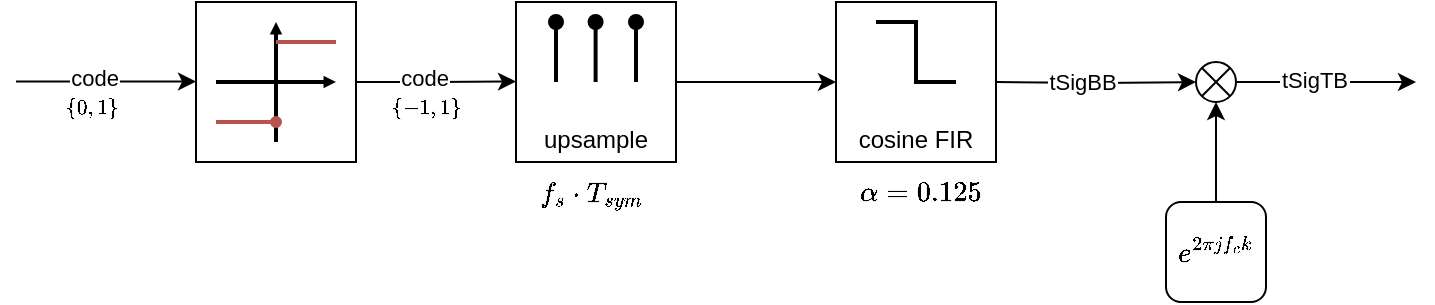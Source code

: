 <mxfile version="20.8.10" type="device" pages="4"><diagram id="jNAvPIG1QVkne04I-CrI" name="Seite-1"><mxGraphModel dx="2074" dy="1448" grid="1" gridSize="10" guides="1" tooltips="1" connect="1" arrows="1" fold="1" page="0" pageScale="1" pageWidth="827" pageHeight="1169" math="1" shadow="0"><root><mxCell id="0"/><mxCell id="1" parent="0"/><mxCell id="FmTVPn9-MUWHmbdAB4PH-8" value="" style="group" parent="1" vertex="1" connectable="0"><mxGeometry x="480" y="300" width="80" height="80" as="geometry"/></mxCell><mxCell id="FmTVPn9-MUWHmbdAB4PH-9" value="&lt;br&gt;&lt;br&gt;&lt;br&gt;&lt;br&gt;cosine FIR" style="whiteSpace=wrap;html=1;aspect=fixed;" parent="FmTVPn9-MUWHmbdAB4PH-8" vertex="1"><mxGeometry width="80" height="80" as="geometry"/></mxCell><mxCell id="FmTVPn9-MUWHmbdAB4PH-10" value="" style="pointerEvents=1;verticalLabelPosition=bottom;shadow=0;dashed=0;align=center;html=1;verticalAlign=top;shape=mxgraph.electrical.waveforms.step_2;strokeWidth=2;" parent="FmTVPn9-MUWHmbdAB4PH-8" vertex="1"><mxGeometry x="20" y="10" width="40" height="30" as="geometry"/></mxCell><mxCell id="QysDaSAhO_NTJGCYT0xd-11" style="edgeStyle=orthogonalEdgeStyle;rounded=0;orthogonalLoop=1;jettySize=auto;html=1;fontSize=53;" parent="1" source="QysDaSAhO_NTJGCYT0xd-9" edge="1"><mxGeometry relative="1" as="geometry"><mxPoint x="770" y="340" as="targetPoint"/></mxGeometry></mxCell><mxCell id="QysDaSAhO_NTJGCYT0xd-24" value="&lt;font style=&quot;font-size: 11px;&quot;&gt;tSigTB&lt;/font&gt;" style="edgeLabel;html=1;align=center;verticalAlign=middle;resizable=0;points=[];fontSize=11;labelBorderColor=#FFFFFF;" parent="QysDaSAhO_NTJGCYT0xd-11" vertex="1" connectable="0"><mxGeometry x="-0.15" y="1" relative="1" as="geometry"><mxPoint as="offset"/></mxGeometry></mxCell><mxCell id="QysDaSAhO_NTJGCYT0xd-9" value="" style="shape=sumEllipse;perimeter=ellipsePerimeter;whiteSpace=wrap;html=1;backgroundOutline=1;fontSize=53;" parent="1" vertex="1"><mxGeometry x="660" y="330" width="20" height="20" as="geometry"/></mxCell><mxCell id="4EThOWXwRz1r8By4NaZW-1" value="" style="edgeStyle=orthogonalEdgeStyle;rounded=0;orthogonalLoop=1;jettySize=auto;html=1;fontSize=12;" parent="1" source="QysDaSAhO_NTJGCYT0xd-22" target="QysDaSAhO_NTJGCYT0xd-9" edge="1"><mxGeometry relative="1" as="geometry"/></mxCell><mxCell id="QysDaSAhO_NTJGCYT0xd-22" value="$$e^{2\pi j f_c k}$$" style="whiteSpace=wrap;html=1;aspect=fixed;fontSize=12;strokeColor=default;rounded=1;" parent="1" vertex="1"><mxGeometry x="645" y="400" width="50" height="50" as="geometry"/></mxCell><mxCell id="hBDuAnlcO6qLUpW3fC26-1" value="" style="group" parent="1" vertex="1" connectable="0"><mxGeometry x="320" y="300" width="80" height="80" as="geometry"/></mxCell><mxCell id="hBDuAnlcO6qLUpW3fC26-2" value="&lt;br&gt;&lt;br&gt;&lt;br&gt;&lt;br&gt;upsample" style="whiteSpace=wrap;html=1;aspect=fixed;" parent="hBDuAnlcO6qLUpW3fC26-1" vertex="1"><mxGeometry width="80" height="80" as="geometry"/></mxCell><mxCell id="hBDuAnlcO6qLUpW3fC26-3" value="" style="endArrow=oval;html=1;rounded=0;fontSize=10;strokeColor=default;endFill=1;strokeWidth=2;" parent="hBDuAnlcO6qLUpW3fC26-1" edge="1"><mxGeometry width="50" height="50" relative="1" as="geometry"><mxPoint x="39.8" y="40" as="sourcePoint"/><mxPoint x="39.8" y="10" as="targetPoint"/><Array as="points"/></mxGeometry></mxCell><mxCell id="hBDuAnlcO6qLUpW3fC26-4" value="" style="endArrow=oval;html=1;rounded=0;fontSize=10;strokeColor=default;endFill=1;strokeWidth=2;" parent="hBDuAnlcO6qLUpW3fC26-1" edge="1"><mxGeometry width="50" height="50" relative="1" as="geometry"><mxPoint x="20.0" y="40" as="sourcePoint"/><mxPoint x="20.0" y="10" as="targetPoint"/><Array as="points"/></mxGeometry></mxCell><mxCell id="hBDuAnlcO6qLUpW3fC26-5" value="" style="endArrow=oval;html=1;rounded=0;fontSize=10;strokeColor=default;endFill=1;strokeWidth=2;" parent="hBDuAnlcO6qLUpW3fC26-1" edge="1"><mxGeometry width="50" height="50" relative="1" as="geometry"><mxPoint x="60.0" y="40" as="sourcePoint"/><mxPoint x="60.0" y="10" as="targetPoint"/><Array as="points"/></mxGeometry></mxCell><mxCell id="hBDuAnlcO6qLUpW3fC26-14" style="edgeStyle=orthogonalEdgeStyle;rounded=0;orthogonalLoop=1;jettySize=auto;html=1;fontSize=53;exitX=1;exitY=0.5;exitDx=0;exitDy=0;" parent="1" source="ozsb7nJuBXVJ_ALTjTkc-4" edge="1"><mxGeometry relative="1" as="geometry"><mxPoint x="320" y="339.76" as="targetPoint"/><mxPoint x="230" y="339.76" as="sourcePoint"/></mxGeometry></mxCell><mxCell id="hBDuAnlcO6qLUpW3fC26-15" value="&lt;font style=&quot;font-size: 11px;&quot;&gt;code&lt;/font&gt;" style="edgeLabel;html=1;align=center;verticalAlign=middle;resizable=0;points=[];fontSize=11;labelBorderColor=#FFFFFF;" parent="hBDuAnlcO6qLUpW3fC26-14" vertex="1" connectable="0"><mxGeometry x="-0.15" y="1" relative="1" as="geometry"><mxPoint y="-1" as="offset"/></mxGeometry></mxCell><mxCell id="EflKQZ0FnjANG6TeQzVW-1" value="&lt;span style=&quot;color: rgb(0, 0, 0); font-family: Helvetica; font-size: 12px; font-style: normal; font-variant-ligatures: normal; font-variant-caps: normal; font-weight: 400; letter-spacing: normal; orphans: 2; text-align: center; text-indent: 0px; text-transform: none; widows: 2; word-spacing: 0px; -webkit-text-stroke-width: 0px; background-color: rgb(248, 249, 250); text-decoration-thickness: initial; text-decoration-style: initial; text-decoration-color: initial; float: none; display: inline !important;&quot;&gt;$$f_s\cdot T_{sym}$$&lt;/span&gt;" style="text;whiteSpace=wrap;html=1;fontSize=10;" parent="1" vertex="1"><mxGeometry x="330" y="370" width="60" height="60" as="geometry"/></mxCell><mxCell id="RBrbq1VLDhVYtPNBGQRB-1" value="&lt;span style=&quot;color: rgb(0, 0, 0); font-family: Helvetica; font-size: 12px; font-style: normal; font-variant-ligatures: normal; font-variant-caps: normal; font-weight: 400; letter-spacing: normal; orphans: 2; text-align: center; text-indent: 0px; text-transform: none; widows: 2; word-spacing: 0px; -webkit-text-stroke-width: 0px; background-color: rgb(248, 249, 250); text-decoration-thickness: initial; text-decoration-style: initial; text-decoration-color: initial; float: none; display: inline !important;&quot;&gt;$$\alpha=0.125$$&lt;/span&gt;" style="text;whiteSpace=wrap;html=1;fontSize=10;" parent="1" vertex="1"><mxGeometry x="490" y="370" width="60" height="60" as="geometry"/></mxCell><mxCell id="RBrbq1VLDhVYtPNBGQRB-8" style="edgeStyle=orthogonalEdgeStyle;rounded=0;orthogonalLoop=1;jettySize=auto;html=1;fontSize=53;entryX=0;entryY=0.5;entryDx=0;entryDy=0;exitX=1;exitY=0.5;exitDx=0;exitDy=0;" parent="1" target="QysDaSAhO_NTJGCYT0xd-9" edge="1"><mxGeometry relative="1" as="geometry"><mxPoint x="650.0" y="330" as="targetPoint"/><mxPoint x="560" y="340" as="sourcePoint"/></mxGeometry></mxCell><mxCell id="RBrbq1VLDhVYtPNBGQRB-9" value="&lt;font style=&quot;font-size: 11px;&quot;&gt;tSigBB&lt;/font&gt;" style="edgeLabel;html=1;align=center;verticalAlign=middle;resizable=0;points=[];fontSize=11;labelBorderColor=#FFFFFF;" parent="RBrbq1VLDhVYtPNBGQRB-8" vertex="1" connectable="0"><mxGeometry x="-0.15" y="1" relative="1" as="geometry"><mxPoint as="offset"/></mxGeometry></mxCell><mxCell id="ozsb7nJuBXVJ_ALTjTkc-1" style="edgeStyle=orthogonalEdgeStyle;rounded=0;orthogonalLoop=1;jettySize=auto;html=1;fontSize=53;" parent="1" edge="1"><mxGeometry relative="1" as="geometry"><mxPoint x="160" y="339.8" as="targetPoint"/><mxPoint x="70" y="339.8" as="sourcePoint"/></mxGeometry></mxCell><mxCell id="ozsb7nJuBXVJ_ALTjTkc-2" value="&lt;font style=&quot;font-size: 11px;&quot;&gt;code&lt;/font&gt;" style="edgeLabel;html=1;align=center;verticalAlign=middle;resizable=0;points=[];fontSize=11;labelBorderColor=#FFFFFF;" parent="ozsb7nJuBXVJ_ALTjTkc-1" vertex="1" connectable="0"><mxGeometry x="-0.15" y="1" relative="1" as="geometry"><mxPoint y="-1" as="offset"/></mxGeometry></mxCell><mxCell id="ozsb7nJuBXVJ_ALTjTkc-3" value="" style="group" parent="1" vertex="1" connectable="0"><mxGeometry x="160" y="300" width="80" height="80" as="geometry"/></mxCell><mxCell id="ozsb7nJuBXVJ_ALTjTkc-4" value="&lt;br&gt;&lt;br&gt;&lt;br&gt;&lt;br&gt;" style="whiteSpace=wrap;html=1;aspect=fixed;" parent="ozsb7nJuBXVJ_ALTjTkc-3" vertex="1"><mxGeometry width="80" height="80" as="geometry"/></mxCell><mxCell id="ozsb7nJuBXVJ_ALTjTkc-8" value="" style="endArrow=block;html=1;rounded=0;strokeWidth=2;endFill=1;endSize=1;" parent="ozsb7nJuBXVJ_ALTjTkc-3" edge="1"><mxGeometry width="50" height="50" relative="1" as="geometry"><mxPoint x="40" y="70" as="sourcePoint"/><mxPoint x="40" y="10" as="targetPoint"/></mxGeometry></mxCell><mxCell id="ozsb7nJuBXVJ_ALTjTkc-9" value="" style="endArrow=block;html=1;rounded=0;strokeWidth=2;endFill=1;endSize=1;" parent="ozsb7nJuBXVJ_ALTjTkc-3" edge="1"><mxGeometry width="50" height="50" relative="1" as="geometry"><mxPoint x="10" y="40" as="sourcePoint"/><mxPoint x="70" y="40" as="targetPoint"/></mxGeometry></mxCell><mxCell id="JywDKhQNUwshxxlkh-Yo-5" value="" style="endArrow=oval;html=1;fillColor=#f8cecc;strokeColor=#b85450;strokeWidth=2;rounded=1;endFill=1;endSize=4;startArrow=none;startFill=0;startSize=4;" parent="ozsb7nJuBXVJ_ALTjTkc-3" edge="1"><mxGeometry width="50" height="50" relative="1" as="geometry"><mxPoint x="10" y="60" as="sourcePoint"/><mxPoint x="40" y="60" as="targetPoint"/><Array as="points"><mxPoint x="30" y="60"/></Array></mxGeometry></mxCell><mxCell id="ozsb7nJuBXVJ_ALTjTkc-15" value="" style="endArrow=none;html=1;fillColor=#f8cecc;strokeColor=#b85450;strokeWidth=2;rounded=1;endFill=0;endSize=4;startArrow=none;startFill=0;startSize=4;" parent="ozsb7nJuBXVJ_ALTjTkc-3" edge="1"><mxGeometry width="50" height="50" relative="1" as="geometry"><mxPoint x="40" y="20.0" as="sourcePoint"/><mxPoint x="70" y="20.0" as="targetPoint"/><Array as="points"><mxPoint x="60" y="20.0"/></Array></mxGeometry></mxCell><mxCell id="ozsb7nJuBXVJ_ALTjTkc-20" value="$$\{0,1\}$$" style="text;html=1;align=center;verticalAlign=middle;resizable=0;points=[];autosize=1;strokeColor=none;fillColor=none;fontSize=9;" parent="1" vertex="1"><mxGeometry x="73" y="343" width="70" height="20" as="geometry"/></mxCell><mxCell id="ozsb7nJuBXVJ_ALTjTkc-21" value="$$\{-1,1\}$$" style="text;html=1;align=center;verticalAlign=middle;resizable=0;points=[];autosize=1;strokeColor=none;fillColor=none;fontSize=9;" parent="1" vertex="1"><mxGeometry x="240" y="343" width="70" height="20" as="geometry"/></mxCell><mxCell id="JywDKhQNUwshxxlkh-Yo-1" value="" style="edgeStyle=orthogonalEdgeStyle;rounded=0;orthogonalLoop=1;jettySize=auto;html=1;entryX=0;entryY=0.5;entryDx=0;entryDy=0;" parent="1" source="hBDuAnlcO6qLUpW3fC26-2" target="FmTVPn9-MUWHmbdAB4PH-9" edge="1"><mxGeometry relative="1" as="geometry"/></mxCell></root></mxGraphModel></diagram><diagram id="w0TFM1H7NvZz47Skhb4N" name="Seite-2"><mxGraphModel dx="2074" dy="1448" grid="1" gridSize="10" guides="1" tooltips="1" connect="1" arrows="1" fold="1" page="0" pageScale="1" pageWidth="827" pageHeight="1169" math="1" shadow="0"><root><mxCell id="0"/><mxCell id="1" parent="0"/><mxCell id="WXY9TsTEQUeq9UUdX8up-1" value="" style="group" parent="1" vertex="1" connectable="0"><mxGeometry x="160" y="340" width="80" height="80" as="geometry"/></mxCell><mxCell id="WXY9TsTEQUeq9UUdX8up-2" value="&lt;br&gt;&lt;br&gt;&lt;br&gt;&lt;br&gt;butterworth" style="whiteSpace=wrap;html=1;aspect=fixed;" parent="WXY9TsTEQUeq9UUdX8up-1" vertex="1"><mxGeometry width="80" height="80" as="geometry"/></mxCell><mxCell id="WXY9TsTEQUeq9UUdX8up-3" value="" style="pointerEvents=1;verticalLabelPosition=bottom;shadow=0;dashed=0;align=center;html=1;verticalAlign=top;shape=mxgraph.electrical.waveforms.pulse_1;strokeWidth=2;" parent="WXY9TsTEQUeq9UUdX8up-1" vertex="1"><mxGeometry x="20" y="10" width="40" height="30" as="geometry"/></mxCell><mxCell id="WXY9TsTEQUeq9UUdX8up-4" value="" style="group" parent="1" vertex="1" connectable="0"><mxGeometry x="440" y="340" width="80" height="80" as="geometry"/></mxCell><mxCell id="WXY9TsTEQUeq9UUdX8up-5" value="&lt;br&gt;&lt;br&gt;&lt;br&gt;&lt;br&gt;butterworth" style="whiteSpace=wrap;html=1;aspect=fixed;" parent="WXY9TsTEQUeq9UUdX8up-4" vertex="1"><mxGeometry width="80" height="80" as="geometry"/></mxCell><mxCell id="WXY9TsTEQUeq9UUdX8up-6" value="" style="pointerEvents=1;verticalLabelPosition=bottom;shadow=0;dashed=0;align=center;html=1;verticalAlign=top;shape=mxgraph.electrical.waveforms.step_2;strokeWidth=2;" parent="WXY9TsTEQUeq9UUdX8up-4" vertex="1"><mxGeometry x="20" y="10" width="40" height="30" as="geometry"/></mxCell><mxCell id="RAn9KQwQ0QRqET4jqI0K-11" style="edgeStyle=orthogonalEdgeStyle;rounded=0;orthogonalLoop=1;jettySize=auto;html=1;entryX=0.5;entryY=0;entryDx=0;entryDy=0;strokeColor=default;strokeWidth=1;fontSize=12;endArrow=classic;endFill=1;" parent="1" edge="1"><mxGeometry relative="1" as="geometry"><mxPoint x="200" y="260" as="sourcePoint"/><mxPoint x="200" y="340" as="targetPoint"/><Array as="points"><mxPoint x="200" y="260"/></Array></mxGeometry></mxCell><mxCell id="Qxc7ZIeMdJBmYxxivDTw-1" value="tSigTBrSum" style="edgeLabel;html=1;align=center;verticalAlign=middle;resizable=0;points=[];labelBorderColor=#FFFFFF;" parent="RAn9KQwQ0QRqET4jqI0K-11" vertex="1" connectable="0"><mxGeometry x="-0.287" y="1" relative="1" as="geometry"><mxPoint x="-1" y="1" as="offset"/></mxGeometry></mxCell><mxCell id="rvuvwvGGg1vs2EAV3pUy-1" style="edgeStyle=orthogonalEdgeStyle;rounded=0;orthogonalLoop=1;jettySize=auto;html=1;entryX=0.5;entryY=1;entryDx=0;entryDy=0;fontSize=12;" parent="1" source="rvuvwvGGg1vs2EAV3pUy-2" target="rvuvwvGGg1vs2EAV3pUy-3" edge="1"><mxGeometry relative="1" as="geometry"><mxPoint x="314" y="360" as="targetPoint"/></mxGeometry></mxCell><mxCell id="rvuvwvGGg1vs2EAV3pUy-2" value="$$e^{2\pi j f_c k}$$" style="whiteSpace=wrap;html=1;aspect=fixed;fontSize=12;strokeColor=default;rounded=1;" parent="1" vertex="1"><mxGeometry x="289" y="440" width="50" height="50" as="geometry"/></mxCell><mxCell id="rvuvwvGGg1vs2EAV3pUy-6" style="edgeStyle=orthogonalEdgeStyle;rounded=0;orthogonalLoop=1;jettySize=auto;html=1;exitX=1;exitY=0.5;exitDx=0;exitDy=0;entryX=0;entryY=0.5;entryDx=0;entryDy=0;strokeColor=default;strokeWidth=1;fontSize=12;endArrow=classic;endFill=1;" parent="1" source="rvuvwvGGg1vs2EAV3pUy-3" target="WXY9TsTEQUeq9UUdX8up-5" edge="1"><mxGeometry relative="1" as="geometry"><mxPoint x="444" y="380" as="targetPoint"/></mxGeometry></mxCell><mxCell id="Qxc7ZIeMdJBmYxxivDTw-3" value="tSigBBrSum" style="edgeLabel;html=1;align=center;verticalAlign=middle;resizable=0;points=[];labelBorderColor=#FFFFFF;" parent="rvuvwvGGg1vs2EAV3pUy-6" vertex="1" connectable="0"><mxGeometry x="-0.191" y="2" relative="1" as="geometry"><mxPoint x="12" y="2" as="offset"/></mxGeometry></mxCell><mxCell id="rvuvwvGGg1vs2EAV3pUy-3" value="" style="shape=sumEllipse;perimeter=ellipsePerimeter;whiteSpace=wrap;html=1;backgroundOutline=1;fontSize=53;" parent="1" vertex="1"><mxGeometry x="304" y="370" width="20" height="20" as="geometry"/></mxCell><mxCell id="Qxc7ZIeMdJBmYxxivDTw-4" value="&lt;font style=&quot;font-size: 30px;&quot;&gt;$$\star$$&lt;/font&gt;" style="rounded=0;whiteSpace=wrap;html=1;labelBorderColor=#FFFFFF;strokeColor=default;strokeWidth=1;fontSize=10;" parent="1" vertex="1"><mxGeometry x="610" y="360" width="84" height="200" as="geometry"/></mxCell><mxCell id="Qxc7ZIeMdJBmYxxivDTw-6" value="" style="endArrow=classic;html=1;rounded=0;fontSize=53;exitX=1;exitY=0.5;exitDx=0;exitDy=0;fontStyle=1" parent="1" edge="1"><mxGeometry width="50" height="50" relative="1" as="geometry"><mxPoint x="534.0" y="440" as="sourcePoint"/><mxPoint x="614" y="440" as="targetPoint"/></mxGeometry></mxCell><mxCell id="Qxc7ZIeMdJBmYxxivDTw-7" value="" style="endArrow=classic;html=1;rounded=0;fontSize=53;exitX=1;exitY=0.5;exitDx=0;exitDy=0;" parent="1" edge="1"><mxGeometry width="50" height="50" relative="1" as="geometry"><mxPoint x="534.0" y="540" as="sourcePoint"/><mxPoint x="614" y="540" as="targetPoint"/></mxGeometry></mxCell><mxCell id="Qxc7ZIeMdJBmYxxivDTw-8" value="" style="endArrow=none;dashed=1;html=1;dashPattern=1 3;strokeWidth=2;rounded=0;strokeColor=default;fontSize=12;" parent="1" edge="1"><mxGeometry width="50" height="50" relative="1" as="geometry"><mxPoint x="574" y="510" as="sourcePoint"/><mxPoint x="574" y="470" as="targetPoint"/></mxGeometry></mxCell><mxCell id="Qxc7ZIeMdJBmYxxivDTw-10" value="" style="endArrow=classic;html=1;rounded=0;fontSize=53;" parent="1" edge="1"><mxGeometry width="50" height="50" relative="1" as="geometry"><mxPoint x="624" y="310" as="sourcePoint"/><mxPoint x="624" y="360" as="targetPoint"/></mxGeometry></mxCell><mxCell id="Qxc7ZIeMdJBmYxxivDTw-15" value="&lt;font style=&quot;font-size: 11px;&quot;&gt;tSigBB&lt;/font&gt;" style="edgeLabel;html=1;align=center;verticalAlign=middle;resizable=0;points=[];fontSize=24;rotation=0;" parent="Qxc7ZIeMdJBmYxxivDTw-10" vertex="1" connectable="0"><mxGeometry x="-0.031" y="-2" relative="1" as="geometry"><mxPoint x="42" y="-14" as="offset"/></mxGeometry></mxCell><mxCell id="Qxc7ZIeMdJBmYxxivDTw-11" value="" style="endArrow=classic;html=1;rounded=0;fontSize=53;" parent="1" edge="1"><mxGeometry width="50" height="50" relative="1" as="geometry"><mxPoint x="644" y="310" as="sourcePoint"/><mxPoint x="644" y="360" as="targetPoint"/></mxGeometry></mxCell><mxCell id="Qxc7ZIeMdJBmYxxivDTw-12" value="" style="endArrow=classic;html=1;rounded=0;fontSize=53;" parent="1" edge="1"><mxGeometry width="50" height="50" relative="1" as="geometry"><mxPoint x="684" y="310" as="sourcePoint"/><mxPoint x="684" y="360" as="targetPoint"/></mxGeometry></mxCell><mxCell id="Qxc7ZIeMdJBmYxxivDTw-14" value="" style="endArrow=none;dashed=1;html=1;dashPattern=1 3;strokeWidth=2;rounded=0;fontSize=24;" parent="1" edge="1"><mxGeometry width="50" height="50" relative="1" as="geometry"><mxPoint x="654" y="340" as="sourcePoint"/><mxPoint x="674" y="340" as="targetPoint"/><Array as="points"><mxPoint x="664" y="340"/></Array></mxGeometry></mxCell><mxCell id="Qxc7ZIeMdJBmYxxivDTw-16" value="" style="endArrow=classic;html=1;rounded=0;fontSize=53;exitX=0.5;exitY=1;exitDx=0;exitDy=0;fontStyle=1" parent="1" source="Qxc7ZIeMdJBmYxxivDTw-4" edge="1"><mxGeometry width="50" height="50" relative="1" as="geometry"><mxPoint x="694.0" y="459.71" as="sourcePoint"/><mxPoint x="654" y="600" as="targetPoint"/></mxGeometry></mxCell><mxCell id="UKEDMoxaWHBIfeQBLRm1-5" value="tauCC" style="edgeLabel;html=1;align=center;verticalAlign=middle;resizable=0;points=[];fontSize=10;labelBorderColor=#FFFFFF;" parent="Qxc7ZIeMdJBmYxxivDTw-16" vertex="1" connectable="0"><mxGeometry x="0.019" y="3" relative="1" as="geometry"><mxPoint x="-4" y="-4" as="offset"/></mxGeometry></mxCell><mxCell id="UKEDMoxaWHBIfeQBLRm1-3" value="&lt;span style=&quot;color: rgb(0, 0, 0); font-family: Helvetica; font-size: 12px; font-style: normal; font-variant-ligatures: normal; font-variant-caps: normal; font-weight: 400; letter-spacing: normal; orphans: 2; text-align: center; text-indent: 0px; text-transform: none; widows: 2; word-spacing: 0px; -webkit-text-stroke-width: 0px; background-color: rgb(248, 249, 250); text-decoration-thickness: initial; text-decoration-style: initial; text-decoration-color: initial; float: none; display: inline !important;&quot;&gt;$$f_c\pm\cfrac{bw}{2}$$&lt;/span&gt;" style="text;whiteSpace=wrap;html=1;fontSize=10;" parent="1" vertex="1"><mxGeometry x="170" y="410" width="60" height="60" as="geometry"/></mxCell><mxCell id="UKEDMoxaWHBIfeQBLRm1-4" value="&lt;span style=&quot;color: rgb(0, 0, 0); font-family: Helvetica; font-size: 12px; font-style: normal; font-variant-ligatures: normal; font-variant-caps: normal; font-weight: 400; letter-spacing: normal; orphans: 2; text-align: center; text-indent: 0px; text-transform: none; widows: 2; word-spacing: 0px; -webkit-text-stroke-width: 0px; background-color: rgb(248, 249, 250); text-decoration-thickness: initial; text-decoration-style: initial; text-decoration-color: initial; float: none; display: inline !important;&quot;&gt;$$\cfrac{bw}{2}$$&lt;/span&gt;" style="text;whiteSpace=wrap;html=1;fontSize=10;" parent="1" vertex="1"><mxGeometry x="465" y="410" width="30" height="60" as="geometry"/></mxCell><mxCell id="OBDO_GptXIfd7SWTdusE-1" value="" style="edgeStyle=orthogonalEdgeStyle;rounded=0;orthogonalLoop=1;jettySize=auto;html=1;startArrow=none;startFill=0;endArrow=classic;endFill=1;" parent="1" source="WXY9TsTEQUeq9UUdX8up-2" target="rvuvwvGGg1vs2EAV3pUy-3" edge="1"><mxGeometry relative="1" as="geometry"/></mxCell><mxCell id="OBDO_GptXIfd7SWTdusE-2" value="" style="edgeStyle=orthogonalEdgeStyle;rounded=0;orthogonalLoop=1;jettySize=auto;html=1;startArrow=none;startFill=0;endArrow=classic;endFill=1;entryX=0.012;entryY=0.1;entryDx=0;entryDy=0;entryPerimeter=0;" parent="1" source="WXY9TsTEQUeq9UUdX8up-5" target="Qxc7ZIeMdJBmYxxivDTw-4" edge="1"><mxGeometry relative="1" as="geometry"/></mxCell></root></mxGraphModel></diagram><diagram id="kH1n3ivxOlL7YM7SA2EW" name="Seite-3"><mxGraphModel dx="2074" dy="1448" grid="1" gridSize="10" guides="1" tooltips="1" connect="1" arrows="1" fold="1" page="0" pageScale="1" pageWidth="827" pageHeight="1169" math="1" shadow="0"><root><mxCell id="0"/><mxCell id="1" parent="0"/><mxCell id="Vu02WLVweedqdd4HLn6N-2" value="" style="endArrow=classic;html=1;rounded=0;fontSize=53;entryX=0;entryY=0.5;entryDx=0;entryDy=0;" parent="1" target="Vu02WLVweedqdd4HLn6N-8" edge="1"><mxGeometry width="50" height="50" relative="1" as="geometry"><mxPoint x="180" y="319.5" as="sourcePoint"/><mxPoint x="267.5" y="320" as="targetPoint"/></mxGeometry></mxCell><mxCell id="Vu02WLVweedqdd4HLn6N-3" value="&lt;font style=&quot;font-size: 11px;&quot;&gt;tSigTBr&lt;/font&gt;" style="edgeLabel;html=1;align=center;verticalAlign=middle;resizable=0;points=[];fontSize=11;labelBorderColor=#FFFFFF;" parent="Vu02WLVweedqdd4HLn6N-2" vertex="1" connectable="0"><mxGeometry x="0.03" y="2" relative="1" as="geometry"><mxPoint x="8" y="2" as="offset"/></mxGeometry></mxCell><mxCell id="Vu02WLVweedqdd4HLn6N-5" value="" style="endArrow=classic;html=1;rounded=0;fontSize=53;exitX=1;exitY=0.5;exitDx=0;exitDy=0;" parent="1" source="Vu02WLVweedqdd4HLn6N-8" edge="1"><mxGeometry width="50" height="50" relative="1" as="geometry"><mxPoint x="352.5" y="320.5" as="sourcePoint"/><mxPoint x="440" y="320" as="targetPoint"/></mxGeometry></mxCell><mxCell id="Vu02WLVweedqdd4HLn6N-6" value="" style="edgeStyle=orthogonalEdgeStyle;rounded=0;orthogonalLoop=1;jettySize=auto;html=1;fontSize=53;exitX=0;exitY=0.5;exitDx=0;exitDy=0;strokeColor=none;" parent="1" edge="1"><mxGeometry relative="1" as="geometry"><Array as="points"><mxPoint x="440" y="360"/><mxPoint x="340" y="360"/></Array><mxPoint x="440" y="320" as="sourcePoint"/><mxPoint x="340" y="333" as="targetPoint"/></mxGeometry></mxCell><mxCell id="Vu02WLVweedqdd4HLn6N-7" value="" style="group" parent="1" vertex="1" connectable="0"><mxGeometry x="280" y="280" width="80" height="80" as="geometry"/></mxCell><mxCell id="Vu02WLVweedqdd4HLn6N-8" value="&lt;br&gt;&lt;br&gt;&lt;br&gt;&lt;br&gt;delay" style="whiteSpace=wrap;html=1;aspect=fixed;" parent="Vu02WLVweedqdd4HLn6N-7" vertex="1"><mxGeometry width="80" height="80" as="geometry"/></mxCell><mxCell id="Vu02WLVweedqdd4HLn6N-9" value="" style="endArrow=oval;html=1;rounded=0;fontSize=10;strokeColor=default;endFill=1;strokeWidth=2;" parent="Vu02WLVweedqdd4HLn6N-7" edge="1"><mxGeometry width="50" height="50" relative="1" as="geometry"><mxPoint x="39.76" y="40" as="sourcePoint"/><mxPoint x="39.76" y="10" as="targetPoint"/><Array as="points"/></mxGeometry></mxCell><mxCell id="Vu02WLVweedqdd4HLn6N-10" value="&lt;font style=&quot;font-size: 18px;&quot;&gt;$$\sum$$&lt;/font&gt;" style="rounded=0;whiteSpace=wrap;html=1;labelBorderColor=#FFFFFF;strokeColor=default;strokeWidth=1;fontSize=10;" parent="1" vertex="1"><mxGeometry x="440" y="300" width="80" height="200" as="geometry"/></mxCell><mxCell id="Vu02WLVweedqdd4HLn6N-11" value="" style="endArrow=classic;html=1;rounded=0;fontSize=53;exitX=1;exitY=0.5;exitDx=0;exitDy=0;fontStyle=1" parent="1" edge="1"><mxGeometry width="50" height="50" relative="1" as="geometry"><mxPoint x="360.0" y="380" as="sourcePoint"/><mxPoint x="440" y="380" as="targetPoint"/></mxGeometry></mxCell><mxCell id="Vu02WLVweedqdd4HLn6N-12" value="" style="endArrow=classic;html=1;rounded=0;fontSize=53;exitX=1;exitY=0.5;exitDx=0;exitDy=0;" parent="1" edge="1"><mxGeometry width="50" height="50" relative="1" as="geometry"><mxPoint x="360.0" y="480" as="sourcePoint"/><mxPoint x="440" y="480" as="targetPoint"/></mxGeometry></mxCell><mxCell id="Vu02WLVweedqdd4HLn6N-13" value="" style="endArrow=none;dashed=1;html=1;dashPattern=1 3;strokeWidth=2;rounded=0;strokeColor=default;fontSize=12;" parent="1" edge="1"><mxGeometry width="50" height="50" relative="1" as="geometry"><mxPoint x="400" y="450" as="sourcePoint"/><mxPoint x="400" y="410" as="targetPoint"/></mxGeometry></mxCell><mxCell id="Vu02WLVweedqdd4HLn6N-14" style="edgeStyle=orthogonalEdgeStyle;rounded=0;orthogonalLoop=1;jettySize=auto;html=1;entryX=0.5;entryY=0;entryDx=0;entryDy=0;strokeColor=default;strokeWidth=1;fontSize=12;endArrow=classic;endFill=1;" parent="1" source="Vu02WLVweedqdd4HLn6N-15" target="Vu02WLVweedqdd4HLn6N-10" edge="1"><mxGeometry relative="1" as="geometry"><Array as="points"><mxPoint x="480" y="260"/><mxPoint x="480" y="260"/></Array></mxGeometry></mxCell><mxCell id="Vu02WLVweedqdd4HLn6N-15" value="&lt;font style=&quot;font-size: 12px;&quot;&gt;$$n[k]\sim \text{Normal}(0,\cfrac{\sigma}{SNR})$$&lt;/font&gt;" style="rounded=1;whiteSpace=wrap;html=1;labelBorderColor=#FFFFFF;strokeColor=default;strokeWidth=1;fontSize=18;" parent="1" vertex="1"><mxGeometry x="410" y="200" width="190" height="50" as="geometry"/></mxCell><mxCell id="JN8IpOS2qQNbLs-S2mU8-2" value="$$h[k]$$" style="whiteSpace=wrap;html=1;aspect=fixed;" parent="1" vertex="1"><mxGeometry x="120" y="280" width="80" height="80" as="geometry"/></mxCell><mxCell id="DQwBMfdThwfPkZ72B-8Y-1" style="edgeStyle=orthogonalEdgeStyle;rounded=0;orthogonalLoop=1;jettySize=auto;html=1;strokeColor=default;strokeWidth=1;fontSize=12;endArrow=classic;endFill=1;exitX=1;exitY=0.5;exitDx=0;exitDy=0;" parent="1" source="Vu02WLVweedqdd4HLn6N-10" edge="1"><mxGeometry relative="1" as="geometry"><mxPoint x="620" y="360.5" as="sourcePoint"/><mxPoint x="640" y="400" as="targetPoint"/><Array as="points"><mxPoint x="620" y="400"/></Array></mxGeometry></mxCell><mxCell id="DQwBMfdThwfPkZ72B-8Y-2" value="tSigTBrSum" style="edgeLabel;html=1;align=center;verticalAlign=middle;resizable=0;points=[];labelBorderColor=#FFFFFF;" parent="DQwBMfdThwfPkZ72B-8Y-1" vertex="1" connectable="0"><mxGeometry x="-0.287" y="1" relative="1" as="geometry"><mxPoint x="17" y="1" as="offset"/></mxGeometry></mxCell><mxCell id="H4ClYPXZlzRJRSqJsDI9-1" style="edgeStyle=orthogonalEdgeStyle;rounded=0;orthogonalLoop=1;jettySize=auto;html=1;fontSize=53;" parent="1" edge="1"><mxGeometry relative="1" as="geometry"><mxPoint x="120" y="319.83" as="targetPoint"/><mxPoint x="30" y="319.83" as="sourcePoint"/></mxGeometry></mxCell><mxCell id="H4ClYPXZlzRJRSqJsDI9-2" value="&lt;font style=&quot;font-size: 11px;&quot;&gt;tSigTB&lt;/font&gt;" style="edgeLabel;html=1;align=center;verticalAlign=middle;resizable=0;points=[];fontSize=11;labelBorderColor=#FFFFFF;" parent="H4ClYPXZlzRJRSqJsDI9-1" vertex="1" connectable="0"><mxGeometry x="-0.15" y="1" relative="1" as="geometry"><mxPoint y="-1" as="offset"/></mxGeometry></mxCell></root></mxGraphModel></diagram><diagram id="O7-irSysCAi3ij76zPYJ" name="Seite-4"><mxGraphModel dx="1388" dy="690" grid="1" gridSize="10" guides="1" tooltips="1" connect="1" arrows="1" fold="1" page="0" pageScale="1" pageWidth="827" pageHeight="1169" math="1" shadow="0"><root><mxCell id="0"/><mxCell id="1" parent="0"/><mxCell id="bTrosQK923oVWzCSbegW-2" value="" style="rounded=0;whiteSpace=wrap;html=1;fontSize=11;" parent="1" vertex="1"><mxGeometry x="-110" y="200" width="750" height="80" as="geometry"/></mxCell><mxCell id="bTrosQK923oVWzCSbegW-3" value="$$x_{train}[1]$$" style="whiteSpace=wrap;html=1;aspect=fixed;fontSize=11;" parent="1" vertex="1"><mxGeometry x="-100" y="210" width="60" height="60" as="geometry"/></mxCell><mxCell id="bTrosQK923oVWzCSbegW-4" value="$$x_{train}[2]$$" style="whiteSpace=wrap;html=1;aspect=fixed;fontSize=11;" parent="1" vertex="1"><mxGeometry x="-40" y="210" width="60" height="60" as="geometry"/></mxCell><mxCell id="bTrosQK923oVWzCSbegW-16" style="edgeStyle=orthogonalEdgeStyle;rounded=0;orthogonalLoop=1;jettySize=auto;html=1;entryX=0;entryY=0.5;entryDx=0;entryDy=0;strokeWidth=2;fontSize=11;" parent="1" source="bTrosQK923oVWzCSbegW-5" target="bTrosQK923oVWzCSbegW-15" edge="1"><mxGeometry relative="1" as="geometry"><Array as="points"><mxPoint x="50" y="350"/></Array></mxGeometry></mxCell><mxCell id="bTrosQK923oVWzCSbegW-5" value="..." style="whiteSpace=wrap;html=1;aspect=fixed;fontSize=11;" parent="1" vertex="1"><mxGeometry x="20" y="210" width="60" height="60" as="geometry"/></mxCell><mxCell id="bTrosQK923oVWzCSbegW-6" value="&lt;span style=&quot;color: rgb(0, 0, 0); font-family: Helvetica; font-size: 11px; font-style: normal; font-variant-ligatures: normal; font-variant-caps: normal; font-weight: 400; letter-spacing: normal; orphans: 2; text-align: center; text-indent: 0px; text-transform: none; widows: 2; word-spacing: 0px; -webkit-text-stroke-width: 0px; background-color: rgb(255, 255, 255); text-decoration-thickness: initial; text-decoration-style: initial; text-decoration-color: initial; float: none; display: inline !important;&quot;&gt;$$x_{train}[\dfrac{W}{2}]$$&lt;/span&gt;" style="whiteSpace=wrap;html=1;aspect=fixed;fontSize=11;" parent="1" vertex="1"><mxGeometry x="80" y="210" width="60" height="60" as="geometry"/></mxCell><mxCell id="bTrosQK923oVWzCSbegW-17" style="edgeStyle=orthogonalEdgeStyle;rounded=0;orthogonalLoop=1;jettySize=auto;html=1;entryX=1;entryY=0.5;entryDx=0;entryDy=0;strokeWidth=2;fontSize=11;" parent="1" source="bTrosQK923oVWzCSbegW-9" target="bTrosQK923oVWzCSbegW-15" edge="1"><mxGeometry relative="1" as="geometry"><Array as="points"><mxPoint x="540" y="350"/></Array></mxGeometry></mxCell><mxCell id="bTrosQK923oVWzCSbegW-9" value="..." style="whiteSpace=wrap;html=1;aspect=fixed;fontSize=11;" parent="1" vertex="1"><mxGeometry x="510" y="210" width="60" height="60" as="geometry"/></mxCell><mxCell id="bTrosQK923oVWzCSbegW-10" value="$$x_{train}[W]$$" style="whiteSpace=wrap;html=1;aspect=fixed;fontSize=11;" parent="1" vertex="1"><mxGeometry x="570" y="210" width="60" height="60" as="geometry"/></mxCell><mxCell id="bTrosQK923oVWzCSbegW-27" style="edgeStyle=orthogonalEdgeStyle;rounded=0;orthogonalLoop=1;jettySize=auto;html=1;entryX=0.5;entryY=0;entryDx=0;entryDy=0;strokeWidth=2;fontSize=19;" parent="1" source="bTrosQK923oVWzCSbegW-11" target="bTrosQK923oVWzCSbegW-26" edge="1"><mxGeometry relative="1" as="geometry"><Array as="points"><mxPoint x="265" y="310"/><mxPoint x="415" y="310"/></Array></mxGeometry></mxCell><mxCell id="bTrosQK923oVWzCSbegW-11" value="candidate" style="whiteSpace=wrap;html=1;aspect=fixed;fontSize=11;" parent="1" vertex="1"><mxGeometry x="235" y="210" width="60" height="60" as="geometry"/></mxCell><mxCell id="bTrosQK923oVWzCSbegW-12" value="guard" style="whiteSpace=wrap;html=1;aspect=fixed;fontSize=11;" parent="1" vertex="1"><mxGeometry x="295" y="210" width="60" height="60" as="geometry"/></mxCell><mxCell id="bTrosQK923oVWzCSbegW-13" value="guard" style="whiteSpace=wrap;html=1;aspect=fixed;fontSize=11;" parent="1" vertex="1"><mxGeometry x="175" y="210" width="60" height="60" as="geometry"/></mxCell><mxCell id="bTrosQK923oVWzCSbegW-14" value="&lt;font style=&quot;font-size: 11px;&quot;&gt;$$x_{train}[\dfrac{W}{2}+1]$$&lt;/font&gt;" style="rounded=0;whiteSpace=wrap;html=1;fontSize=8;" parent="1" vertex="1"><mxGeometry x="400" y="210" width="110" height="60" as="geometry"/></mxCell><mxCell id="bTrosQK923oVWzCSbegW-21" value="" style="edgeStyle=orthogonalEdgeStyle;rounded=0;orthogonalLoop=1;jettySize=auto;html=1;strokeWidth=2;fontSize=11;" parent="1" source="bTrosQK923oVWzCSbegW-15" edge="1"><mxGeometry relative="1" as="geometry"><mxPoint x="250" y="440" as="targetPoint"/></mxGeometry></mxCell><mxCell id="bTrosQK923oVWzCSbegW-22" value="&lt;font style=&quot;font-size: 19px;&quot;&gt;&lt;b&gt;Z&lt;/b&gt;&lt;/font&gt;" style="edgeLabel;html=1;align=center;verticalAlign=middle;resizable=0;points=[];fontSize=11;labelBorderColor=#FFFFFF;" parent="bTrosQK923oVWzCSbegW-21" vertex="1" connectable="0"><mxGeometry x="-0.321" y="3" relative="1" as="geometry"><mxPoint x="-3" y="5" as="offset"/></mxGeometry></mxCell><mxCell id="bTrosQK923oVWzCSbegW-15" value="estimate threshold" style="rounded=0;whiteSpace=wrap;html=1;fontSize=11;" parent="1" vertex="1"><mxGeometry x="190" y="330" width="120" height="40" as="geometry"/></mxCell><mxCell id="bTrosQK923oVWzCSbegW-18" style="edgeStyle=orthogonalEdgeStyle;rounded=0;orthogonalLoop=1;jettySize=auto;html=1;exitX=0.5;exitY=1;exitDx=0;exitDy=0;strokeWidth=2;fontSize=11;" parent="1" source="bTrosQK923oVWzCSbegW-15" target="bTrosQK923oVWzCSbegW-15" edge="1"><mxGeometry relative="1" as="geometry"/></mxCell><mxCell id="bTrosQK923oVWzCSbegW-28" value="" style="edgeStyle=orthogonalEdgeStyle;rounded=0;orthogonalLoop=1;jettySize=auto;html=1;strokeWidth=2;fontSize=19;" parent="1" source="bTrosQK923oVWzCSbegW-23" target="bTrosQK923oVWzCSbegW-26" edge="1"><mxGeometry relative="1" as="geometry"/></mxCell><mxCell id="bTrosQK923oVWzCSbegW-23" value="" style="shape=sumEllipse;perimeter=ellipsePerimeter;whiteSpace=wrap;html=1;backgroundOutline=1;labelBorderColor=#FFFFFF;fontSize=19;" parent="1" vertex="1"><mxGeometry x="240" y="440" width="20" height="20" as="geometry"/></mxCell><mxCell id="bTrosQK923oVWzCSbegW-24" value="" style="endArrow=classic;html=1;rounded=0;strokeWidth=2;fontSize=19;" parent="1" edge="1"><mxGeometry width="50" height="50" relative="1" as="geometry"><mxPoint x="150" y="450" as="sourcePoint"/><mxPoint x="240" y="449.66" as="targetPoint"/></mxGeometry></mxCell><mxCell id="bTrosQK923oVWzCSbegW-25" value="&lt;b&gt;S&lt;/b&gt;" style="edgeLabel;html=1;align=center;verticalAlign=middle;resizable=0;points=[];fontSize=19;labelBackgroundColor=default;labelBorderColor=#FFFFFF;" parent="bTrosQK923oVWzCSbegW-24" vertex="1" connectable="0"><mxGeometry x="-0.131" y="3" relative="1" as="geometry"><mxPoint x="-49" y="3" as="offset"/></mxGeometry></mxCell><mxCell id="ghJ2LCbMN9dDjJSOcreD-4" style="edgeStyle=none;curved=1;rounded=0;orthogonalLoop=1;jettySize=auto;html=1;entryX=0.1;entryY=0.5;entryDx=0;entryDy=0;entryPerimeter=0;fontSize=11;startSize=8;endSize=8;endArrow=none;endFill=0;strokeWidth=2;" edge="1" parent="1" source="bTrosQK923oVWzCSbegW-26" target="ghJ2LCbMN9dDjJSOcreD-1"><mxGeometry relative="1" as="geometry"/></mxCell><mxCell id="bTrosQK923oVWzCSbegW-26" value="compare" style="rounded=0;whiteSpace=wrap;html=1;fontSize=11;" parent="1" vertex="1"><mxGeometry x="370" y="430" width="90" height="40" as="geometry"/></mxCell><mxCell id="ghJ2LCbMN9dDjJSOcreD-1" value="" style="shape=curlyBracket;whiteSpace=wrap;html=1;rounded=1;labelPosition=left;verticalLabelPosition=middle;align=right;verticalAlign=middle;fontSize=16;strokeWidth=2;" vertex="1" parent="1"><mxGeometry x="520" y="420" width="20" height="60" as="geometry"/></mxCell><mxCell id="ghJ2LCbMN9dDjJSOcreD-2" value="&lt;font style=&quot;font-size: 11px;&quot;&gt;peak detected&lt;br&gt;false alarm&lt;/font&gt;" style="text;html=1;align=center;verticalAlign=middle;resizable=0;points=[];autosize=1;strokeColor=none;fillColor=none;fontSize=16;" vertex="1" parent="1"><mxGeometry x="530" y="420" width="90" height="50" as="geometry"/></mxCell></root></mxGraphModel></diagram></mxfile>